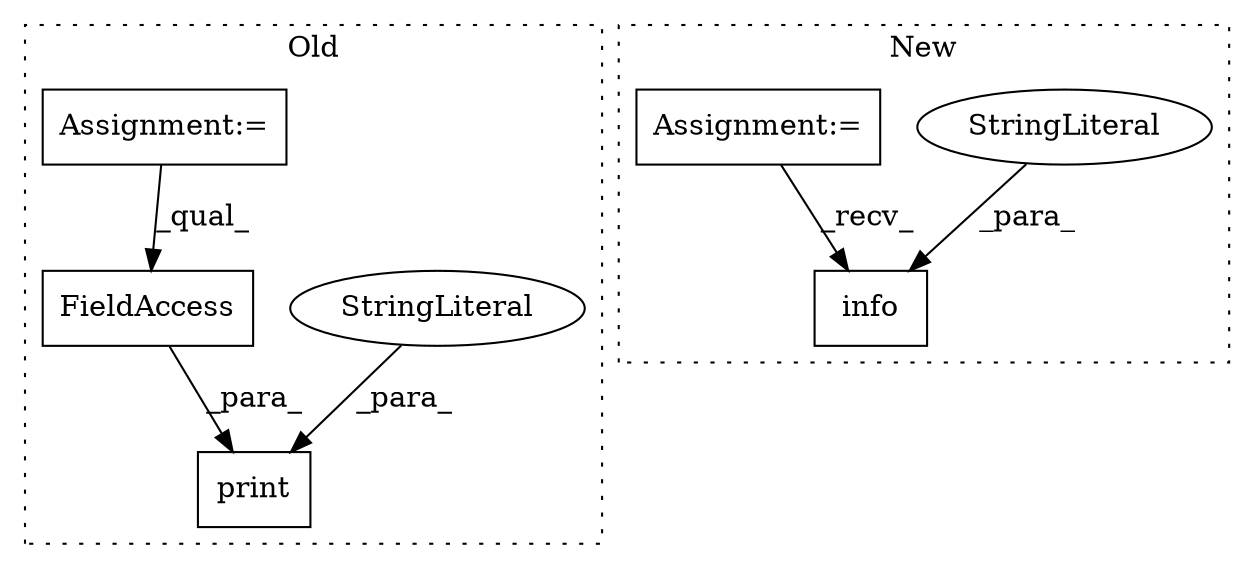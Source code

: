 digraph G {
subgraph cluster0 {
1 [label="print" a="32" s="3777,3867" l="6,1" shape="box"];
3 [label="StringLiteral" a="45" s="3783" l="73" shape="ellipse"];
6 [label="FieldAccess" a="22" s="3857" l="10" shape="box"];
7 [label="Assignment:=" a="7" s="3735" l="3" shape="box"];
label = "Old";
style="dotted";
}
subgraph cluster1 {
2 [label="info" a="32" s="3909,3987" l="5,1" shape="box"];
4 [label="StringLiteral" a="45" s="3914" l="73" shape="ellipse"];
5 [label="Assignment:=" a="7" s="3807" l="3" shape="box"];
label = "New";
style="dotted";
}
3 -> 1 [label="_para_"];
4 -> 2 [label="_para_"];
5 -> 2 [label="_recv_"];
6 -> 1 [label="_para_"];
7 -> 6 [label="_qual_"];
}